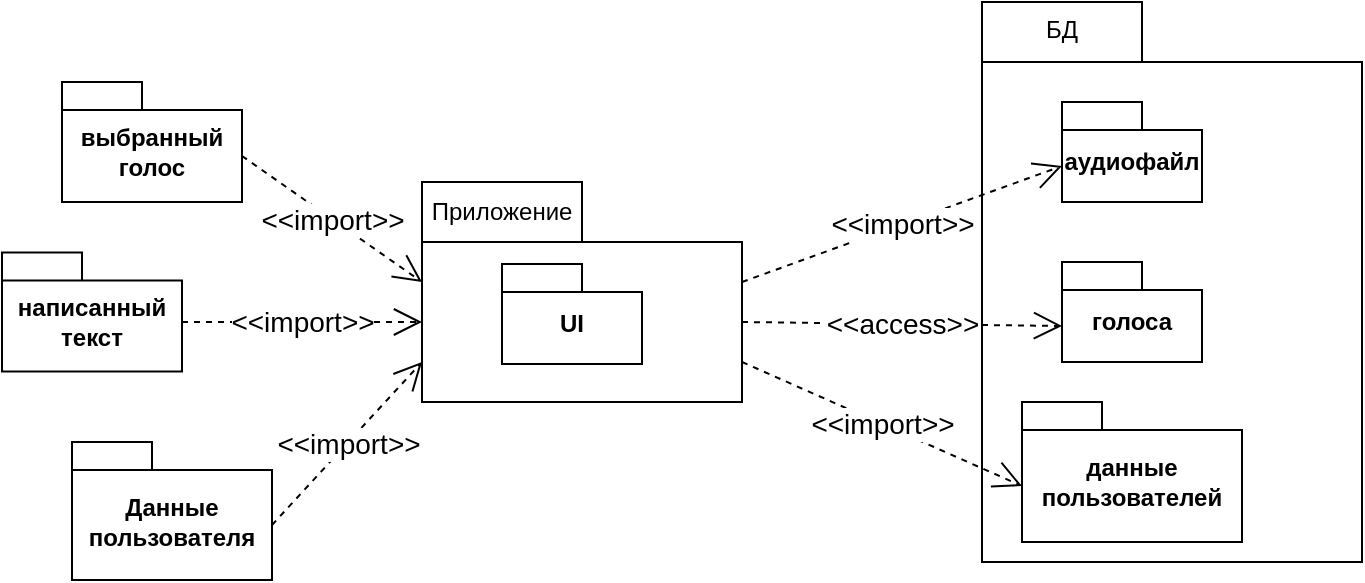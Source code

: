 <mxfile version="22.1.16" type="device">
  <diagram name="Page-1" id="b5b7bab2-c9e2-2cf4-8b2a-24fd1a2a6d21">
    <mxGraphModel dx="2385" dy="338" grid="1" gridSize="10" guides="1" tooltips="1" connect="1" arrows="1" fold="1" page="1" pageScale="1" pageWidth="827" pageHeight="1169" background="none" math="0" shadow="0">
      <root>
        <mxCell id="0" />
        <mxCell id="1" parent="0" />
        <mxCell id="uEByyfOQYLTDQO8j_g5M-1" value="" style="shape=folder;fontStyle=1;spacingTop=10;tabWidth=80;tabHeight=30;tabPosition=left;html=1;whiteSpace=wrap;" vertex="1" parent="1">
          <mxGeometry x="-1070" y="140" width="190" height="280" as="geometry" />
        </mxCell>
        <mxCell id="uEByyfOQYLTDQO8j_g5M-2" value="БД" style="text;html=1;strokeColor=none;fillColor=none;align=center;verticalAlign=middle;whiteSpace=wrap;rounded=0;" vertex="1" parent="1">
          <mxGeometry x="-1060" y="139" width="60" height="30" as="geometry" />
        </mxCell>
        <mxCell id="uEByyfOQYLTDQO8j_g5M-3" value="данные пользователей" style="shape=folder;fontStyle=1;spacingTop=10;tabWidth=40;tabHeight=14;tabPosition=left;html=1;whiteSpace=wrap;" vertex="1" parent="1">
          <mxGeometry x="-1050" y="340" width="110" height="70" as="geometry" />
        </mxCell>
        <mxCell id="uEByyfOQYLTDQO8j_g5M-4" value="голоса" style="shape=folder;fontStyle=1;spacingTop=10;tabWidth=40;tabHeight=14;tabPosition=left;html=1;whiteSpace=wrap;" vertex="1" parent="1">
          <mxGeometry x="-1030" y="270" width="70" height="50" as="geometry" />
        </mxCell>
        <mxCell id="uEByyfOQYLTDQO8j_g5M-6" value="" style="shape=folder;fontStyle=1;spacingTop=10;tabWidth=80;tabHeight=30;tabPosition=left;html=1;whiteSpace=wrap;" vertex="1" parent="1">
          <mxGeometry x="-1350" y="230" width="160" height="110" as="geometry" />
        </mxCell>
        <mxCell id="uEByyfOQYLTDQO8j_g5M-7" value="выбранный голос" style="shape=folder;fontStyle=1;spacingTop=10;tabWidth=40;tabHeight=14;tabPosition=left;html=1;whiteSpace=wrap;" vertex="1" parent="1">
          <mxGeometry x="-1530" y="180" width="90" height="60" as="geometry" />
        </mxCell>
        <mxCell id="uEByyfOQYLTDQO8j_g5M-8" value="написанный текст" style="shape=folder;fontStyle=1;spacingTop=10;tabWidth=40;tabHeight=14;tabPosition=left;html=1;whiteSpace=wrap;" vertex="1" parent="1">
          <mxGeometry x="-1560" y="265.25" width="90" height="59.5" as="geometry" />
        </mxCell>
        <mxCell id="uEByyfOQYLTDQO8j_g5M-11" value="Приложение" style="text;html=1;strokeColor=none;fillColor=none;align=center;verticalAlign=middle;whiteSpace=wrap;rounded=0;" vertex="1" parent="1">
          <mxGeometry x="-1340" y="230" width="60" height="30" as="geometry" />
        </mxCell>
        <mxCell id="uEByyfOQYLTDQO8j_g5M-13" value="аудиофайл" style="shape=folder;fontStyle=1;spacingTop=10;tabWidth=40;tabHeight=14;tabPosition=left;html=1;whiteSpace=wrap;" vertex="1" parent="1">
          <mxGeometry x="-1030" y="190" width="70" height="50" as="geometry" />
        </mxCell>
        <mxCell id="uEByyfOQYLTDQO8j_g5M-14" value="&lt;font face=&quot;Helvetica&quot; style=&quot;font-size: 14px;&quot;&gt;&amp;lt;&amp;lt;import&amp;gt;&amp;gt;&lt;/font&gt;" style="endArrow=open;endSize=12;dashed=1;html=1;rounded=0;exitX=0;exitY=0;exitDx=90;exitDy=37;exitPerimeter=0;entryX=0;entryY=0;entryDx=0;entryDy=50;entryPerimeter=0;" edge="1" parent="1" source="uEByyfOQYLTDQO8j_g5M-7" target="uEByyfOQYLTDQO8j_g5M-6">
          <mxGeometry width="160" relative="1" as="geometry">
            <mxPoint x="-1470" y="280" as="sourcePoint" />
            <mxPoint x="-1310" y="280" as="targetPoint" />
          </mxGeometry>
        </mxCell>
        <mxCell id="uEByyfOQYLTDQO8j_g5M-15" value="&lt;font style=&quot;font-size: 14px;&quot;&gt;&amp;lt;&amp;lt;import&amp;gt;&amp;gt;&lt;/font&gt;" style="endArrow=open;endSize=12;dashed=1;html=1;rounded=0;entryX=0;entryY=0;entryDx=0;entryDy=70;entryPerimeter=0;" edge="1" parent="1" target="uEByyfOQYLTDQO8j_g5M-6">
          <mxGeometry width="160" relative="1" as="geometry">
            <mxPoint x="-1470" y="300" as="sourcePoint" />
            <mxPoint x="-1400" y="450" as="targetPoint" />
          </mxGeometry>
        </mxCell>
        <mxCell id="uEByyfOQYLTDQO8j_g5M-16" value="&lt;font style=&quot;font-size: 14px;&quot;&gt;&amp;lt;&amp;lt;import&amp;gt;&amp;gt;&lt;/font&gt;" style="endArrow=open;endSize=12;dashed=1;html=1;rounded=0;exitX=0;exitY=0;exitDx=160;exitDy=50;exitPerimeter=0;entryX=0;entryY=0;entryDx=0;entryDy=32;entryPerimeter=0;" edge="1" parent="1" source="uEByyfOQYLTDQO8j_g5M-6" target="uEByyfOQYLTDQO8j_g5M-13">
          <mxGeometry width="160" relative="1" as="geometry">
            <mxPoint x="-550" y="670" as="sourcePoint" />
            <mxPoint x="-666.997" y="280" as="targetPoint" />
          </mxGeometry>
        </mxCell>
        <mxCell id="uEByyfOQYLTDQO8j_g5M-17" value="&lt;font style=&quot;font-size: 14px;&quot;&gt;&amp;lt;&amp;lt;import&amp;gt;&amp;gt;&lt;/font&gt;" style="endArrow=open;endSize=12;dashed=1;html=1;rounded=0;exitX=0;exitY=0;exitDx=160;exitDy=90;exitPerimeter=0;entryX=0;entryY=0;entryDx=0;entryDy=42;entryPerimeter=0;" edge="1" parent="1" source="uEByyfOQYLTDQO8j_g5M-6" target="uEByyfOQYLTDQO8j_g5M-3">
          <mxGeometry x="-0.003" width="160" relative="1" as="geometry">
            <mxPoint x="-1215" y="480" as="sourcePoint" />
            <mxPoint x="-1325" y="467.778" as="targetPoint" />
            <mxPoint as="offset" />
          </mxGeometry>
        </mxCell>
        <mxCell id="uEByyfOQYLTDQO8j_g5M-19" value="Данные пользователя" style="shape=folder;fontStyle=1;spacingTop=10;tabWidth=40;tabHeight=14;tabPosition=left;html=1;whiteSpace=wrap;" vertex="1" parent="1">
          <mxGeometry x="-1525" y="360" width="100" height="69" as="geometry" />
        </mxCell>
        <mxCell id="uEByyfOQYLTDQO8j_g5M-21" value="&lt;font style=&quot;font-size: 14px;&quot;&gt;&amp;lt;&amp;lt;import&amp;gt;&amp;gt;&lt;/font&gt;" style="endArrow=open;endSize=12;dashed=1;html=1;rounded=0;exitX=0;exitY=0;exitDx=100;exitDy=41.5;exitPerimeter=0;entryX=0;entryY=0;entryDx=0;entryDy=90;entryPerimeter=0;" edge="1" parent="1" source="uEByyfOQYLTDQO8j_g5M-19" target="uEByyfOQYLTDQO8j_g5M-6">
          <mxGeometry width="160" relative="1" as="geometry">
            <mxPoint x="-1410" y="430" as="sourcePoint" />
            <mxPoint x="-1230" y="390" as="targetPoint" />
          </mxGeometry>
        </mxCell>
        <mxCell id="uEByyfOQYLTDQO8j_g5M-22" value="UI" style="shape=folder;fontStyle=1;spacingTop=10;tabWidth=40;tabHeight=14;tabPosition=left;html=1;whiteSpace=wrap;" vertex="1" parent="1">
          <mxGeometry x="-1310" y="271" width="70" height="50" as="geometry" />
        </mxCell>
        <mxCell id="uEByyfOQYLTDQO8j_g5M-23" value="&lt;font style=&quot;font-size: 14px;&quot;&gt;&amp;lt;&amp;lt;access&amp;gt;&amp;gt;&lt;/font&gt;" style="endArrow=open;endSize=12;dashed=1;html=1;rounded=0;entryX=0;entryY=0;entryDx=0;entryDy=32;entryPerimeter=0;exitX=0;exitY=0;exitDx=160;exitDy=70;exitPerimeter=0;" edge="1" parent="1" source="uEByyfOQYLTDQO8j_g5M-6" target="uEByyfOQYLTDQO8j_g5M-4">
          <mxGeometry width="160" relative="1" as="geometry">
            <mxPoint x="-1060" y="430" as="sourcePoint" />
            <mxPoint x="-900" y="430" as="targetPoint" />
          </mxGeometry>
        </mxCell>
      </root>
    </mxGraphModel>
  </diagram>
</mxfile>
